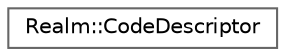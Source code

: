 digraph "Graphical Class Hierarchy"
{
 // LATEX_PDF_SIZE
  bgcolor="transparent";
  edge [fontname=Helvetica,fontsize=10,labelfontname=Helvetica,labelfontsize=10];
  node [fontname=Helvetica,fontsize=10,shape=box,height=0.2,width=0.4];
  rankdir="LR";
  Node0 [id="Node000000",label="Realm::CodeDescriptor",height=0.2,width=0.4,color="grey40", fillcolor="white", style="filled",URL="$classRealm_1_1CodeDescriptor.html",tooltip=" "];
}
